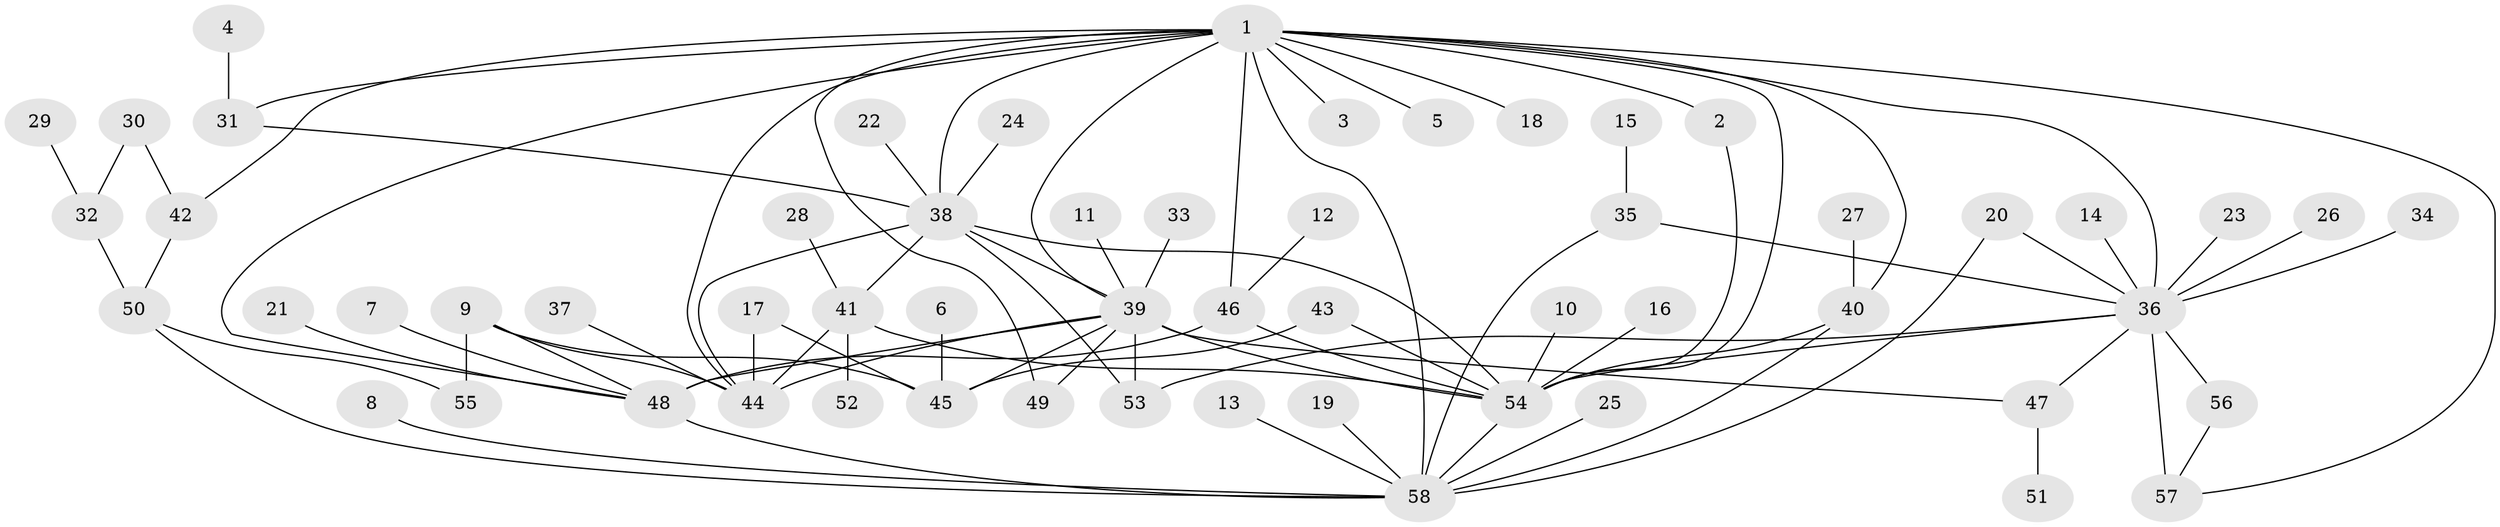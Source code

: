 // original degree distribution, {6: 0.02608695652173913, 17: 0.008695652173913044, 10: 0.017391304347826087, 7: 0.017391304347826087, 1: 0.45217391304347826, 16: 0.008695652173913044, 13: 0.017391304347826087, 2: 0.23478260869565218, 4: 0.043478260869565216, 3: 0.12173913043478261, 9: 0.008695652173913044, 5: 0.034782608695652174, 8: 0.008695652173913044}
// Generated by graph-tools (version 1.1) at 2025/26/03/09/25 03:26:08]
// undirected, 58 vertices, 89 edges
graph export_dot {
graph [start="1"]
  node [color=gray90,style=filled];
  1;
  2;
  3;
  4;
  5;
  6;
  7;
  8;
  9;
  10;
  11;
  12;
  13;
  14;
  15;
  16;
  17;
  18;
  19;
  20;
  21;
  22;
  23;
  24;
  25;
  26;
  27;
  28;
  29;
  30;
  31;
  32;
  33;
  34;
  35;
  36;
  37;
  38;
  39;
  40;
  41;
  42;
  43;
  44;
  45;
  46;
  47;
  48;
  49;
  50;
  51;
  52;
  53;
  54;
  55;
  56;
  57;
  58;
  1 -- 2 [weight=1.0];
  1 -- 3 [weight=1.0];
  1 -- 5 [weight=1.0];
  1 -- 18 [weight=1.0];
  1 -- 31 [weight=1.0];
  1 -- 36 [weight=1.0];
  1 -- 38 [weight=1.0];
  1 -- 39 [weight=2.0];
  1 -- 40 [weight=1.0];
  1 -- 42 [weight=1.0];
  1 -- 44 [weight=1.0];
  1 -- 46 [weight=1.0];
  1 -- 48 [weight=1.0];
  1 -- 49 [weight=1.0];
  1 -- 54 [weight=1.0];
  1 -- 57 [weight=1.0];
  1 -- 58 [weight=1.0];
  2 -- 54 [weight=1.0];
  4 -- 31 [weight=1.0];
  6 -- 45 [weight=1.0];
  7 -- 48 [weight=1.0];
  8 -- 58 [weight=1.0];
  9 -- 44 [weight=1.0];
  9 -- 45 [weight=1.0];
  9 -- 48 [weight=1.0];
  9 -- 55 [weight=1.0];
  10 -- 54 [weight=1.0];
  11 -- 39 [weight=1.0];
  12 -- 46 [weight=1.0];
  13 -- 58 [weight=1.0];
  14 -- 36 [weight=1.0];
  15 -- 35 [weight=1.0];
  16 -- 54 [weight=1.0];
  17 -- 44 [weight=1.0];
  17 -- 45 [weight=1.0];
  19 -- 58 [weight=1.0];
  20 -- 36 [weight=1.0];
  20 -- 58 [weight=1.0];
  21 -- 48 [weight=1.0];
  22 -- 38 [weight=1.0];
  23 -- 36 [weight=1.0];
  24 -- 38 [weight=1.0];
  25 -- 58 [weight=1.0];
  26 -- 36 [weight=1.0];
  27 -- 40 [weight=1.0];
  28 -- 41 [weight=1.0];
  29 -- 32 [weight=1.0];
  30 -- 32 [weight=1.0];
  30 -- 42 [weight=1.0];
  31 -- 38 [weight=1.0];
  32 -- 50 [weight=1.0];
  33 -- 39 [weight=1.0];
  34 -- 36 [weight=2.0];
  35 -- 36 [weight=1.0];
  35 -- 58 [weight=1.0];
  36 -- 47 [weight=1.0];
  36 -- 53 [weight=1.0];
  36 -- 54 [weight=1.0];
  36 -- 56 [weight=1.0];
  36 -- 57 [weight=2.0];
  37 -- 44 [weight=1.0];
  38 -- 39 [weight=1.0];
  38 -- 41 [weight=1.0];
  38 -- 44 [weight=1.0];
  38 -- 53 [weight=1.0];
  38 -- 54 [weight=1.0];
  39 -- 44 [weight=2.0];
  39 -- 45 [weight=1.0];
  39 -- 47 [weight=1.0];
  39 -- 48 [weight=3.0];
  39 -- 49 [weight=1.0];
  39 -- 53 [weight=1.0];
  39 -- 54 [weight=1.0];
  40 -- 54 [weight=1.0];
  40 -- 58 [weight=2.0];
  41 -- 44 [weight=1.0];
  41 -- 52 [weight=1.0];
  41 -- 54 [weight=1.0];
  42 -- 50 [weight=1.0];
  43 -- 45 [weight=1.0];
  43 -- 54 [weight=1.0];
  46 -- 48 [weight=1.0];
  46 -- 54 [weight=2.0];
  47 -- 51 [weight=1.0];
  48 -- 58 [weight=1.0];
  50 -- 55 [weight=1.0];
  50 -- 58 [weight=1.0];
  54 -- 58 [weight=1.0];
  56 -- 57 [weight=1.0];
}
